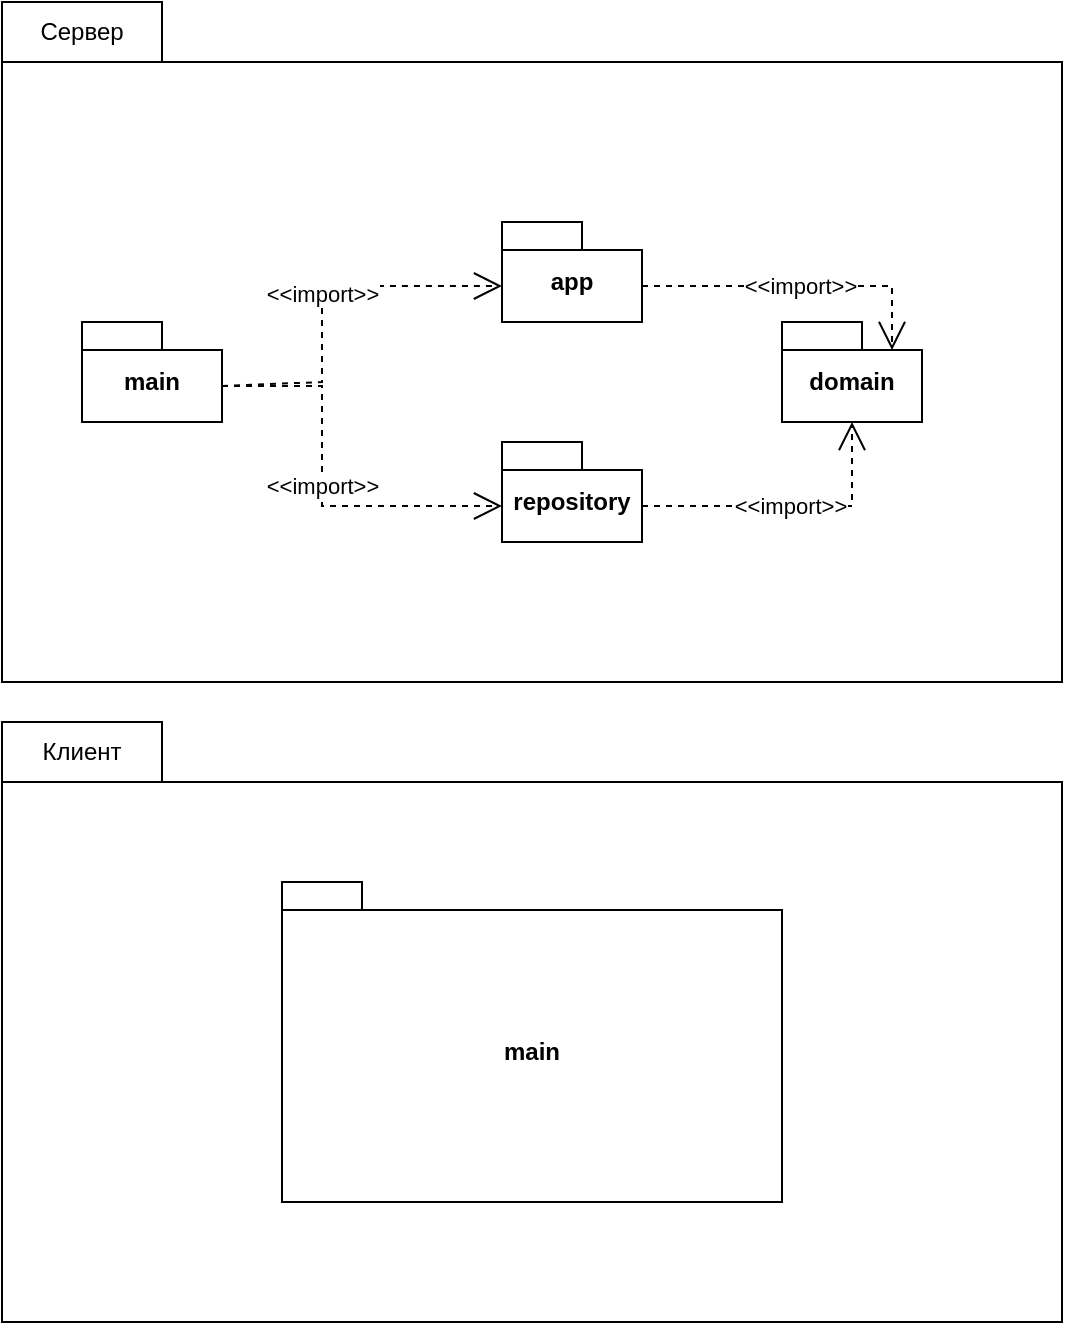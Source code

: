 <mxfile version="26.2.14">
  <diagram name="Page-1" id="b5b7bab2-c9e2-2cf4-8b2a-24fd1a2a6d21">
    <mxGraphModel dx="745" dy="1451" grid="1" gridSize="10" guides="1" tooltips="1" connect="1" arrows="1" fold="1" page="1" pageScale="1" pageWidth="1169" pageHeight="827" background="none" math="0" shadow="0">
      <root>
        <mxCell id="0" />
        <mxCell id="1" parent="0" />
        <mxCell id="6o90S77G5PdcKT1AFFqI-20" value="" style="shape=folder;fontStyle=1;spacingTop=10;tabWidth=80;tabHeight=30;tabPosition=left;html=1;whiteSpace=wrap;textShadow=1;labelPosition=left;verticalLabelPosition=top;align=right;verticalAlign=bottom;movable=1;resizable=1;rotatable=1;deletable=1;editable=1;locked=0;connectable=1;" parent="1" vertex="1">
          <mxGeometry x="50" y="-20" width="530" height="340" as="geometry" />
        </mxCell>
        <mxCell id="6o90S77G5PdcKT1AFFqI-1" value="main" style="shape=folder;fontStyle=1;spacingTop=10;tabWidth=40;tabHeight=14;tabPosition=left;html=1;whiteSpace=wrap;shadow=0;movable=1;resizable=1;rotatable=1;deletable=1;editable=1;locked=0;connectable=1;" parent="1" vertex="1">
          <mxGeometry x="90" y="140" width="70" height="50" as="geometry" />
        </mxCell>
        <mxCell id="6o90S77G5PdcKT1AFFqI-7" value="&amp;lt;&amp;lt;import&amp;gt;&amp;gt;" style="endArrow=open;endSize=12;dashed=1;html=1;rounded=0;exitX=0;exitY=0;exitDx=70;exitDy=32;exitPerimeter=0;entryX=0;entryY=0;entryDx=0;entryDy=32;entryPerimeter=0;shadow=0;movable=1;resizable=1;rotatable=1;deletable=1;editable=1;locked=0;connectable=1;" parent="1" source="6o90S77G5PdcKT1AFFqI-1" target="z5gWw2tKw2k2h5Ocn3W4-1" edge="1">
          <mxGeometry width="160" relative="1" as="geometry">
            <mxPoint x="150" y="370" as="sourcePoint" />
            <mxPoint x="260" y="172" as="targetPoint" />
            <Array as="points">
              <mxPoint x="210" y="170" />
              <mxPoint x="210" y="122" />
            </Array>
          </mxGeometry>
        </mxCell>
        <mxCell id="6o90S77G5PdcKT1AFFqI-21" value="Сервер" style="text;html=1;align=center;verticalAlign=middle;whiteSpace=wrap;rounded=0;movable=1;resizable=1;rotatable=1;deletable=1;editable=1;locked=0;connectable=1;" parent="1" vertex="1">
          <mxGeometry x="60" y="-20" width="60" height="30" as="geometry" />
        </mxCell>
        <mxCell id="6o90S77G5PdcKT1AFFqI-22" value="" style="shape=folder;fontStyle=1;spacingTop=10;tabWidth=80;tabHeight=30;tabPosition=left;html=1;whiteSpace=wrap;textShadow=1;labelPosition=left;verticalLabelPosition=top;align=right;verticalAlign=bottom;" parent="1" vertex="1">
          <mxGeometry x="50" y="340" width="530" height="300" as="geometry" />
        </mxCell>
        <mxCell id="6o90S77G5PdcKT1AFFqI-24" value="main" style="shape=folder;fontStyle=1;spacingTop=10;tabWidth=40;tabHeight=14;tabPosition=left;html=1;whiteSpace=wrap;shadow=0;" parent="1" vertex="1">
          <mxGeometry x="190" y="420" width="250" height="160" as="geometry" />
        </mxCell>
        <mxCell id="6o90S77G5PdcKT1AFFqI-35" value="Клиент" style="text;html=1;align=center;verticalAlign=middle;whiteSpace=wrap;rounded=0;" parent="1" vertex="1">
          <mxGeometry x="60" y="340" width="60" height="30" as="geometry" />
        </mxCell>
        <mxCell id="z5gWw2tKw2k2h5Ocn3W4-1" value="app" style="shape=folder;fontStyle=1;spacingTop=10;tabWidth=40;tabHeight=14;tabPosition=left;html=1;whiteSpace=wrap;shadow=0;movable=1;resizable=1;rotatable=1;deletable=1;editable=1;locked=0;connectable=1;" vertex="1" parent="1">
          <mxGeometry x="300" y="90" width="70" height="50" as="geometry" />
        </mxCell>
        <mxCell id="z5gWw2tKw2k2h5Ocn3W4-2" value="repository" style="shape=folder;fontStyle=1;spacingTop=10;tabWidth=40;tabHeight=14;tabPosition=left;html=1;whiteSpace=wrap;shadow=0;movable=1;resizable=1;rotatable=1;deletable=1;editable=1;locked=0;connectable=1;" vertex="1" parent="1">
          <mxGeometry x="300" y="200" width="70" height="50" as="geometry" />
        </mxCell>
        <mxCell id="z5gWw2tKw2k2h5Ocn3W4-4" value="&amp;lt;&amp;lt;import&amp;gt;&amp;gt;" style="endArrow=open;endSize=12;dashed=1;html=1;rounded=0;exitX=0;exitY=0;exitDx=70;exitDy=32;exitPerimeter=0;entryX=0;entryY=0;entryDx=0;entryDy=32;entryPerimeter=0;shadow=0;movable=1;resizable=1;rotatable=1;deletable=1;editable=1;locked=0;connectable=1;" edge="1" parent="1" source="6o90S77G5PdcKT1AFFqI-1" target="z5gWw2tKw2k2h5Ocn3W4-2">
          <mxGeometry width="160" relative="1" as="geometry">
            <mxPoint x="170" y="182" as="sourcePoint" />
            <mxPoint x="310" y="132" as="targetPoint" />
            <Array as="points">
              <mxPoint x="210" y="172" />
              <mxPoint x="210" y="232" />
            </Array>
          </mxGeometry>
        </mxCell>
        <mxCell id="z5gWw2tKw2k2h5Ocn3W4-5" value="domain" style="shape=folder;fontStyle=1;spacingTop=10;tabWidth=40;tabHeight=14;tabPosition=left;html=1;whiteSpace=wrap;shadow=0;movable=1;resizable=1;rotatable=1;deletable=1;editable=1;locked=0;connectable=1;" vertex="1" parent="1">
          <mxGeometry x="440" y="140" width="70" height="50" as="geometry" />
        </mxCell>
        <mxCell id="z5gWw2tKw2k2h5Ocn3W4-6" value="&amp;lt;&amp;lt;import&amp;gt;&amp;gt;" style="endArrow=open;endSize=12;dashed=1;html=1;rounded=0;exitX=0;exitY=0;exitDx=70;exitDy=32;exitPerimeter=0;entryX=0;entryY=0;entryDx=55;entryDy=14;entryPerimeter=0;shadow=0;movable=1;resizable=1;rotatable=1;deletable=1;editable=1;locked=0;connectable=1;" edge="1" parent="1" source="z5gWw2tKw2k2h5Ocn3W4-1" target="z5gWw2tKw2k2h5Ocn3W4-5">
          <mxGeometry width="160" relative="1" as="geometry">
            <mxPoint x="170" y="182" as="sourcePoint" />
            <mxPoint x="310" y="132" as="targetPoint" />
            <Array as="points">
              <mxPoint x="495" y="122" />
            </Array>
          </mxGeometry>
        </mxCell>
        <mxCell id="z5gWw2tKw2k2h5Ocn3W4-7" value="&amp;lt;&amp;lt;import&amp;gt;&amp;gt;" style="endArrow=open;endSize=12;dashed=1;html=1;rounded=0;exitX=0;exitY=0;exitDx=70;exitDy=32;exitPerimeter=0;shadow=0;movable=1;resizable=1;rotatable=1;deletable=1;editable=1;locked=0;connectable=1;entryX=0.5;entryY=1;entryDx=0;entryDy=0;entryPerimeter=0;" edge="1" parent="1" source="z5gWw2tKw2k2h5Ocn3W4-2" target="z5gWw2tKw2k2h5Ocn3W4-5">
          <mxGeometry width="160" relative="1" as="geometry">
            <mxPoint x="180" y="192" as="sourcePoint" />
            <mxPoint x="440" y="170" as="targetPoint" />
            <Array as="points">
              <mxPoint x="475" y="232" />
            </Array>
          </mxGeometry>
        </mxCell>
      </root>
    </mxGraphModel>
  </diagram>
</mxfile>

